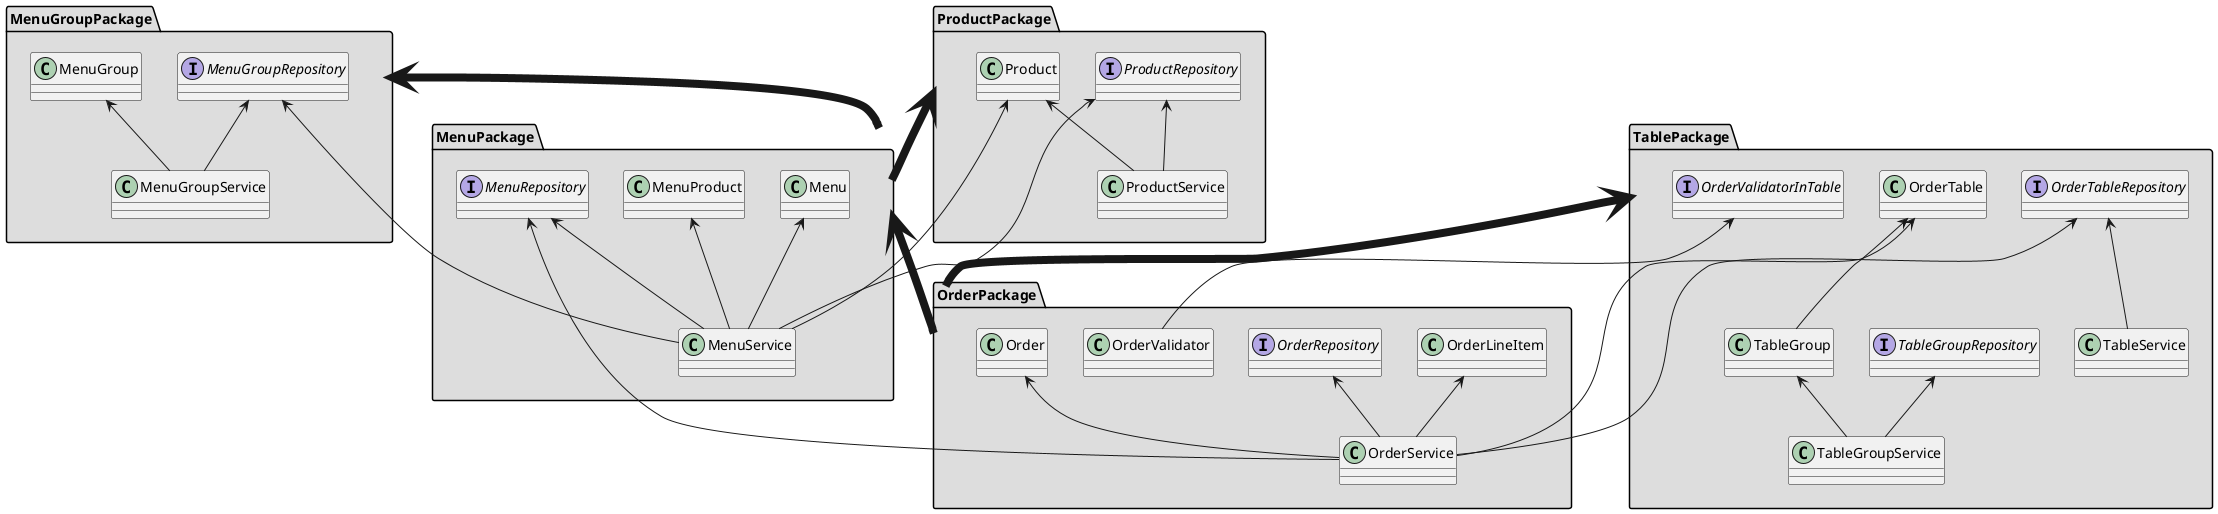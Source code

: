 @startuml
package MenuPackage #DDDDDD {
  class MenuService
  class Menu
  class MenuProduct
  interface MenuRepository
}
package MenuGroupPackage #DDDDDD {
  class MenuGroupService
  class MenuGroup
  interface MenuGroupRepository
}
package OrderPackage #DDDDDD {
  class OrderService
  class Order
  class OrderLineItem
  class OrderValidator
  interface OrderRepository

}
package ProductPackage #DDDDDD {
  class ProductService
  class Product
  interface ProductRepository
}
package TablePackage #DDDDDD {
  class TableService
  class TableGroupService
  class OrderTable
  class TableGroup
  interface OrderValidatorInTable
  interface OrderTableRepository
  interface TableGroupRepository
}

  ProductPackage <-[thickness=8]- MenuPackage
  MenuGroupPackage <-[thickness=8]- MenuPackage
  MenuPackage <-[thickness=8]- OrderPackage
  TablePackage <-[thickness=8]- OrderPackage

  Menu <-- MenuService
  MenuGroupRepository <-- MenuService
  MenuProduct <-- MenuService
  MenuRepository <-- MenuService
  Product <-- MenuService
  ProductRepository <-- MenuService

  MenuGroup <-- MenuGroupService
  MenuGroupRepository <-- MenuGroupService
  MenuRepository <-- OrderService
  Order <-- OrderService
  OrderLineItem <-- OrderService
  OrderRepository <-- OrderService
  OrderTable <-- OrderService
  OrderTableRepository <-- OrderService

  OrderValidatorInTable <-- OrderValidator

  Product <-- ProductService
  ProductRepository <-- ProductService

  OrderTable <-- TableGroup

  TableGroup <-- TableGroupService
  TableGroupRepository <-- TableGroupService

  OrderTableRepository <-- TableService
@enduml